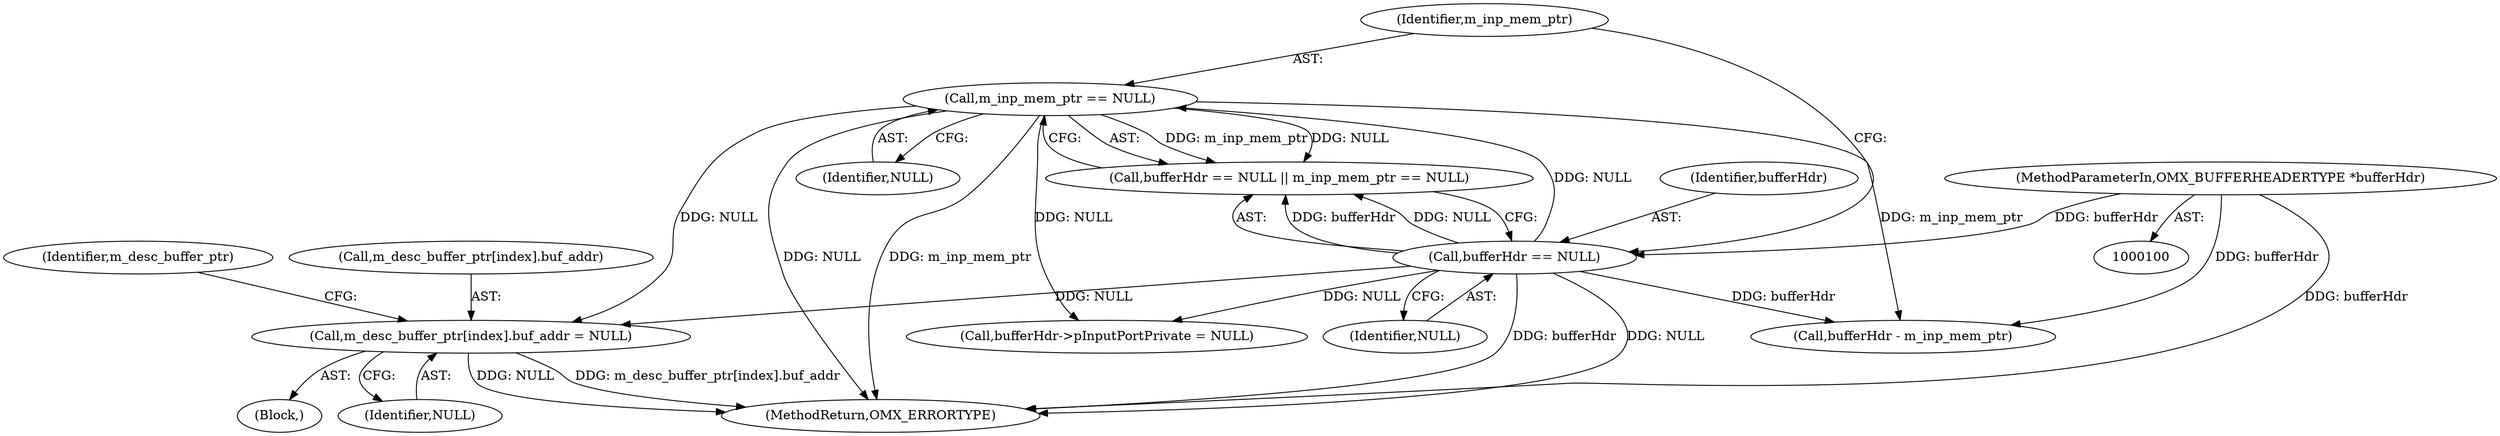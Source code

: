 digraph "0_Android_5b82f4f90c3d531313714df4b936f92fb0ff15cf_2@array" {
"1000257" [label="(Call,m_desc_buffer_ptr[index].buf_addr = NULL)"];
"1000112" [label="(Call,m_inp_mem_ptr == NULL)"];
"1000109" [label="(Call,bufferHdr == NULL)"];
"1000101" [label="(MethodParameterIn,OMX_BUFFERHEADERTYPE *bufferHdr)"];
"1000113" [label="(Identifier,m_inp_mem_ptr)"];
"1000258" [label="(Call,m_desc_buffer_ptr[index].buf_addr)"];
"1000109" [label="(Call,bufferHdr == NULL)"];
"1000267" [label="(Identifier,m_desc_buffer_ptr)"];
"1000114" [label="(Identifier,NULL)"];
"1000257" [label="(Call,m_desc_buffer_ptr[index].buf_addr = NULL)"];
"1000280" [label="(MethodReturn,OMX_ERRORTYPE)"];
"1000112" [label="(Call,m_inp_mem_ptr == NULL)"];
"1000120" [label="(Call,bufferHdr - m_inp_mem_ptr)"];
"1000127" [label="(Call,bufferHdr->pInputPortPrivate = NULL)"];
"1000111" [label="(Identifier,NULL)"];
"1000110" [label="(Identifier,bufferHdr)"];
"1000250" [label="(Block,)"];
"1000101" [label="(MethodParameterIn,OMX_BUFFERHEADERTYPE *bufferHdr)"];
"1000108" [label="(Call,bufferHdr == NULL || m_inp_mem_ptr == NULL)"];
"1000263" [label="(Identifier,NULL)"];
"1000257" -> "1000250"  [label="AST: "];
"1000257" -> "1000263"  [label="CFG: "];
"1000258" -> "1000257"  [label="AST: "];
"1000263" -> "1000257"  [label="AST: "];
"1000267" -> "1000257"  [label="CFG: "];
"1000257" -> "1000280"  [label="DDG: NULL"];
"1000257" -> "1000280"  [label="DDG: m_desc_buffer_ptr[index].buf_addr"];
"1000112" -> "1000257"  [label="DDG: NULL"];
"1000109" -> "1000257"  [label="DDG: NULL"];
"1000112" -> "1000108"  [label="AST: "];
"1000112" -> "1000114"  [label="CFG: "];
"1000113" -> "1000112"  [label="AST: "];
"1000114" -> "1000112"  [label="AST: "];
"1000108" -> "1000112"  [label="CFG: "];
"1000112" -> "1000280"  [label="DDG: NULL"];
"1000112" -> "1000280"  [label="DDG: m_inp_mem_ptr"];
"1000112" -> "1000108"  [label="DDG: m_inp_mem_ptr"];
"1000112" -> "1000108"  [label="DDG: NULL"];
"1000109" -> "1000112"  [label="DDG: NULL"];
"1000112" -> "1000120"  [label="DDG: m_inp_mem_ptr"];
"1000112" -> "1000127"  [label="DDG: NULL"];
"1000109" -> "1000108"  [label="AST: "];
"1000109" -> "1000111"  [label="CFG: "];
"1000110" -> "1000109"  [label="AST: "];
"1000111" -> "1000109"  [label="AST: "];
"1000113" -> "1000109"  [label="CFG: "];
"1000108" -> "1000109"  [label="CFG: "];
"1000109" -> "1000280"  [label="DDG: bufferHdr"];
"1000109" -> "1000280"  [label="DDG: NULL"];
"1000109" -> "1000108"  [label="DDG: bufferHdr"];
"1000109" -> "1000108"  [label="DDG: NULL"];
"1000101" -> "1000109"  [label="DDG: bufferHdr"];
"1000109" -> "1000120"  [label="DDG: bufferHdr"];
"1000109" -> "1000127"  [label="DDG: NULL"];
"1000101" -> "1000100"  [label="AST: "];
"1000101" -> "1000280"  [label="DDG: bufferHdr"];
"1000101" -> "1000120"  [label="DDG: bufferHdr"];
}
